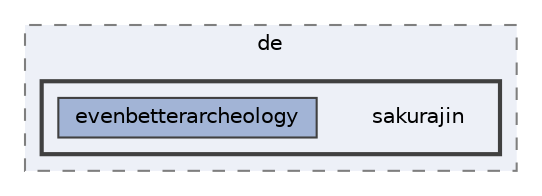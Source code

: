 digraph "sakurajin"
{
 // LATEX_PDF_SIZE
  bgcolor="transparent";
  edge [fontname=Helvetica,fontsize=10,labelfontname=Helvetica,labelfontsize=10];
  node [fontname=Helvetica,fontsize=10,shape=box,height=0.2,width=0.4];
  compound=true
  subgraph clusterdir_d0b2643dbe59e2c16d00acf3fde99ae0 {
    graph [ bgcolor="#edf0f7", pencolor="grey50", label="de", fontname=Helvetica,fontsize=10 style="filled,dashed", URL="dir_d0b2643dbe59e2c16d00acf3fde99ae0.html",tooltip=""]
  subgraph clusterdir_e766e2ff9d7b99e1dc541850a451fd54 {
    graph [ bgcolor="#edf0f7", pencolor="grey25", label="", fontname=Helvetica,fontsize=10 style="filled,bold", URL="dir_e766e2ff9d7b99e1dc541850a451fd54.html",tooltip=""]
    dir_e766e2ff9d7b99e1dc541850a451fd54 [shape=plaintext, label="sakurajin"];
  dir_4459306ccf045a10653468607035c2c5 [label="evenbetterarcheology", fillcolor="#a2b4d6", color="grey25", style="filled", URL="dir_4459306ccf045a10653468607035c2c5.html",tooltip=""];
  }
  }
}
